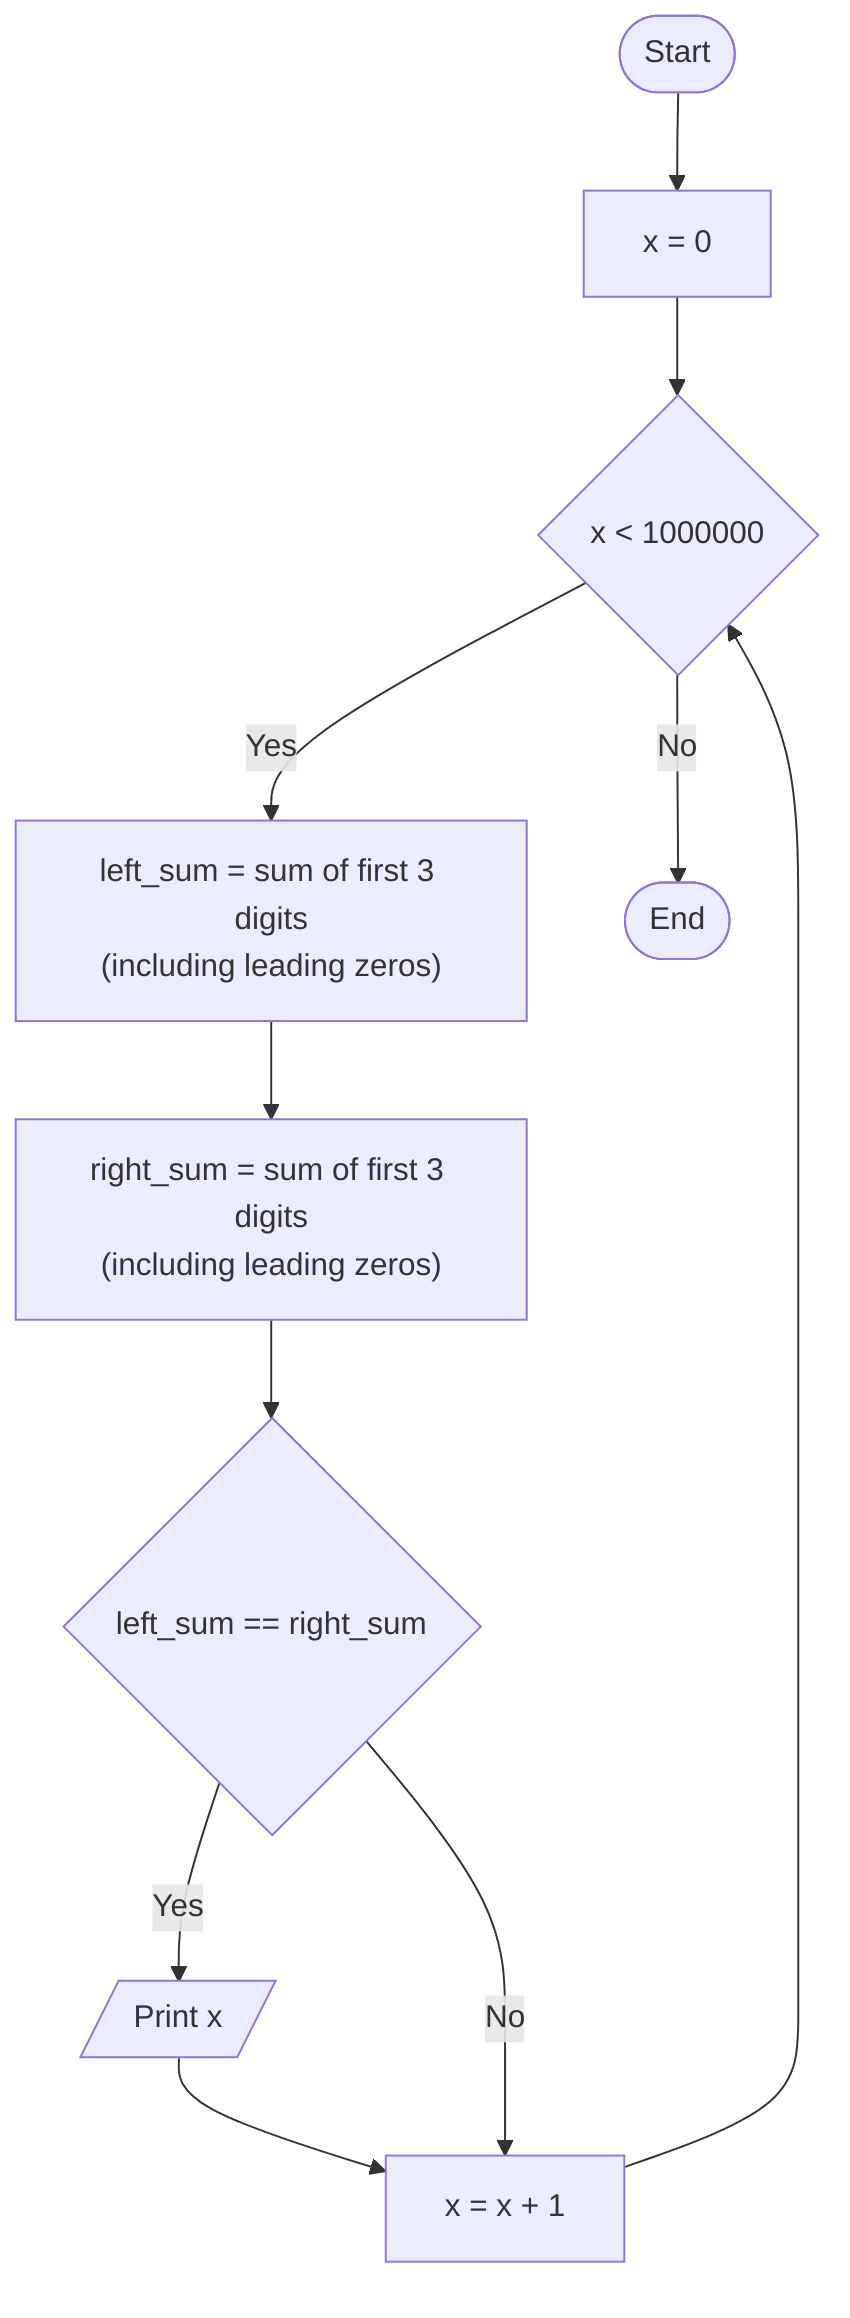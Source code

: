graph TD
    Start([Start]) --> x[x = 0]
    x --> while{x < 1000000}
    while --> |Yes| left["left_sum = sum of first 3 digits<br>(including leading zeros)"]
    left --> right["right_sum = sum of first 3 digits<br>(including leading zeros)"]
    right --> compare{left_sum == right_sum}
    compare --> |Yes| print[/Print x/] --> increment
    compare --> |No| increment["x = x + 1"]
    while --> |No| End([End])
    increment --> while